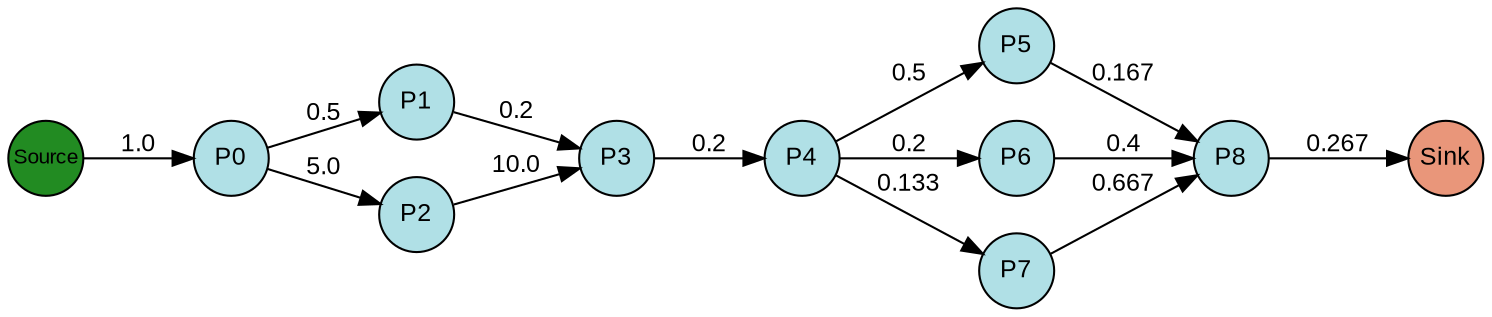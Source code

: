 digraph {
  splines=true;
node [margin=0 fontname=arial fontcolor=black fontsize=12 shape=circle width=0.5 fixedsize=true style=filled fillcolor=powderblue]
  1 [label="P0"]
  2 [label="P1"]
  3 [label="P2"]
  4 [label="P3"]
  5 [label="P4"]
  6 [label="P5"]
  7 [label="P6"]
  8 [label="P7"]
  9 [label="P8"]
  node [margin=0 fontname=arial fontcolor=black fontsize=10 shape=circle width=0.5 fixedsize=true style=filled fillcolor=forestgreen]
  10 [label="Source"]
  node [margin=0 fontname=arial fontcolor=black fontsize=12 shape=circle width=0.5 fixedsize=true style=filled fillcolor=darksalmon]
  11 [label="Sink"]
rankdir=LR
edge [margin=0 fontname=arial fontcolor=black fontsize=12]
   1 -> 2 [label="0.5"]
   1 -> 3 [label="5.0"]
   2 -> 4 [label="0.2"]
   3 -> 4 [label="10.0"]
   4 -> 5 [label="0.2"]
   5 -> 6 [label="0.5"]
   5 -> 7 [label="0.2"]
   5 -> 8 [label="0.133"]
   6 -> 9 [label="0.167"]
   7 -> 9 [label="0.4"]
   8 -> 9 [label="0.667"]
   10 -> 1 [label="1.0"]
   9 -> 11 [label="0.267"]

  {rank=same 10}
	{rank=same  1 }
	{rank=same  2, 3 }
	{rank=same  4 }
	{rank=same  5 }
	{rank=same  6, 7, 8 }
	{rank=same  9 }
  {rank=same 11}
}
